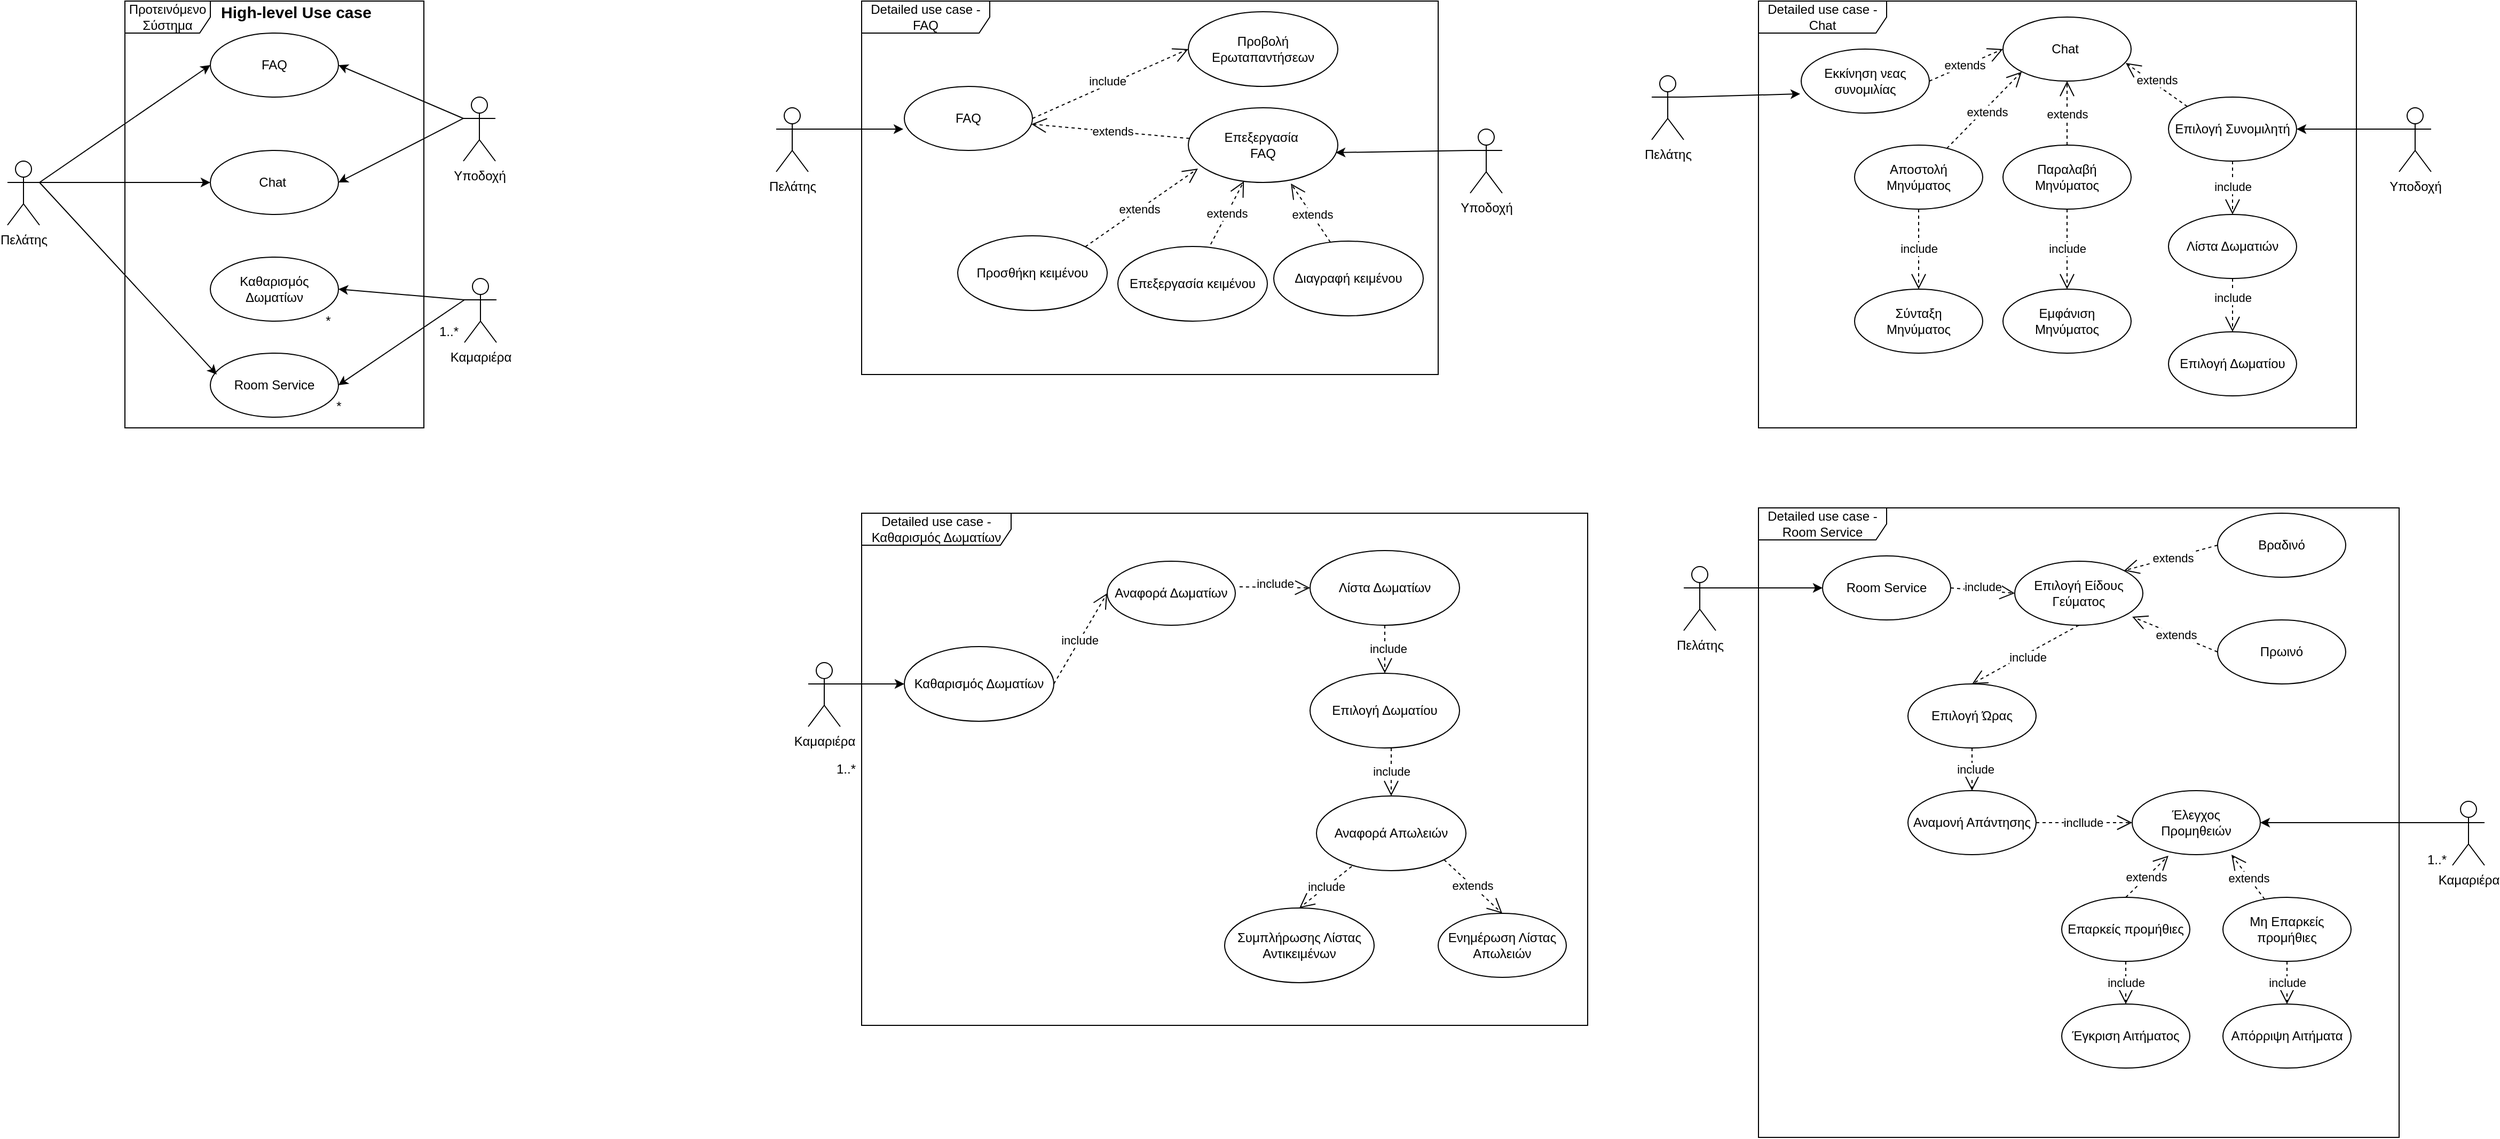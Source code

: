 <mxfile version="16.1.2" type="device"><diagram id="ZFzrKggUyesO4DyCDILH" name="Page-1"><mxGraphModel dx="1422" dy="781" grid="1" gridSize="10" guides="1" tooltips="1" connect="1" arrows="1" fold="1" page="1" pageScale="1" pageWidth="827" pageHeight="1169" math="0" shadow="0"><root><mxCell id="0"/><mxCell id="1" parent="0"/><object label="extends" asdfa="" id="NgHi62kmftQGx0v2t4wl-212"><mxCell style="endArrow=open;endSize=12;dashed=1;html=1;rounded=0;entryX=0.775;entryY=1;entryDx=0;entryDy=0;entryPerimeter=0;" parent="1" source="NgHi62kmftQGx0v2t4wl-213" target="NgHi62kmftQGx0v2t4wl-211" edge="1"><mxGeometry x="-0.032" width="160" relative="1" as="geometry"><mxPoint x="2701.04" y="803.02" as="sourcePoint"/><mxPoint x="2710" y="810" as="targetPoint"/><Array as="points"/><mxPoint as="offset"/></mxGeometry></mxCell></object><mxCell id="NgHi62kmftQGx0v2t4wl-1" value="Πελάτης" style="shape=umlActor;verticalLabelPosition=bottom;verticalAlign=top;html=1;outlineConnect=0;" parent="1" vertex="1"><mxGeometry x="560" y="150" width="30" height="60" as="geometry"/></mxCell><mxCell id="NgHi62kmftQGx0v2t4wl-5" value="Καμαριέρα&lt;span style=&quot;color: rgba(0 , 0 , 0 , 0) ; font-family: monospace ; font-size: 0px&quot;&gt;%3CmxGraphModel%3E%3Croot%3E%3CmxCell%20id%3D%220%22%2F%3E%3CmxCell%20id%3D%221%22%20parent%3D%220%22%2F%3E%3CmxCell%20id%3D%222%22%20value%3D%22%CE%A0%CE%B5%CE%BB%CE%AC%CF%84%CE%B7%CF%82%22%20style%3D%22shape%3DumlActor%3BverticalLabelPosition%3Dbottom%3BverticalAlign%3Dtop%3Bhtml%3D1%3BoutlineConnect%3D0%3B%22%20vertex%3D%221%22%20parent%3D%221%22%3E%3CmxGeometry%20x%3D%22250%22%20y%3D%22100%22%20width%3D%2230%22%20height%3D%2260%22%20as%3D%22geometry%22%2F%3E%3C%2FmxCell%3E%3C%2Froot%3E%3C%2FmxGraphModel%3E&lt;br&gt;&lt;/span&gt;&lt;span style=&quot;color: rgba(0 , 0 , 0 , 0) ; font-family: monospace ; font-size: 0px&quot;&gt;%3CmxGraphModel%3E%3Croot%3E%3CmxCell%20id%3D%220%22%2F%3E%3CmxCell%20id%3D%221%22%20parent%3D%220%22%2F%3E%3CmxCell%20id%3D%222%22%20value%3D%22%CE%A0%CE%B5%CE%BB%CE%AC%CF%84%CE%B7%CF%82%22%20style%3D%22shape%3DumlActor%3BverticalLabelPosition%3Dbottom%3BverticalAlign%3Dtop%3Bhtml%3D1%3BoutlineConnect%3D0%3B%22%20vertex%3D%221%22%20parent%3D%221%22%3E%3CmxGeometry%20x%3D%22250%22%20y%3D%22100%22%20width%3D%2230%22%20height%3D%2260%22%20as%3D%22geometry%22%2F%3E%3C%2FmxCell%3E%3C%2Froot%3E%3C%2FmxGraphModel%3E&lt;/span&gt;" style="shape=umlActor;verticalLabelPosition=bottom;verticalAlign=top;html=1;outlineConnect=0;" parent="1" vertex="1"><mxGeometry x="988" y="260" width="30" height="60" as="geometry"/></mxCell><mxCell id="NgHi62kmftQGx0v2t4wl-6" value="Υποδοχή" style="shape=umlActor;verticalLabelPosition=bottom;verticalAlign=top;html=1;outlineConnect=0;" parent="1" vertex="1"><mxGeometry x="987" y="90" width="30" height="60" as="geometry"/></mxCell><mxCell id="NgHi62kmftQGx0v2t4wl-9" value="FAQ" style="ellipse;whiteSpace=wrap;html=1;" parent="1" vertex="1"><mxGeometry x="750" y="30" width="120" height="60" as="geometry"/></mxCell><mxCell id="NgHi62kmftQGx0v2t4wl-15" value="" style="endArrow=classic;html=1;rounded=0;exitX=1;exitY=0.333;exitDx=0;exitDy=0;exitPerimeter=0;entryX=0;entryY=0.5;entryDx=0;entryDy=0;" parent="1" source="NgHi62kmftQGx0v2t4wl-1" target="NgHi62kmftQGx0v2t4wl-9" edge="1"><mxGeometry width="50" height="50" relative="1" as="geometry"><mxPoint x="830" y="40" as="sourcePoint"/><mxPoint x="610" y="30" as="targetPoint"/></mxGeometry></mxCell><mxCell id="NgHi62kmftQGx0v2t4wl-25" value="Room Service" style="ellipse;whiteSpace=wrap;html=1;" parent="1" vertex="1"><mxGeometry x="750" y="330" width="120" height="60" as="geometry"/></mxCell><mxCell id="NgHi62kmftQGx0v2t4wl-27" value="" style="endArrow=classic;html=1;rounded=0;exitX=1;exitY=0.333;exitDx=0;exitDy=0;exitPerimeter=0;entryX=0.05;entryY=0.333;entryDx=0;entryDy=0;entryPerimeter=0;" parent="1" source="NgHi62kmftQGx0v2t4wl-1" target="NgHi62kmftQGx0v2t4wl-25" edge="1"><mxGeometry width="50" height="50" relative="1" as="geometry"><mxPoint x="830" y="280" as="sourcePoint"/><mxPoint x="610" y="360" as="targetPoint"/></mxGeometry></mxCell><mxCell id="NgHi62kmftQGx0v2t4wl-29" value="" style="endArrow=classic;html=1;rounded=0;exitX=0;exitY=0.333;exitDx=0;exitDy=0;exitPerimeter=0;entryX=1;entryY=0.5;entryDx=0;entryDy=0;" parent="1" source="NgHi62kmftQGx0v2t4wl-6" target="NgHi62kmftQGx0v2t4wl-9" edge="1"><mxGeometry width="50" height="50" relative="1" as="geometry"><mxPoint x="840" y="280" as="sourcePoint"/><mxPoint x="998.04" y="82" as="targetPoint"/></mxGeometry></mxCell><mxCell id="NgHi62kmftQGx0v2t4wl-30" value="Chat&amp;nbsp;" style="ellipse;whiteSpace=wrap;html=1;" parent="1" vertex="1"><mxGeometry x="750" y="140" width="120" height="60" as="geometry"/></mxCell><mxCell id="NgHi62kmftQGx0v2t4wl-31" value="" style="endArrow=classic;html=1;rounded=0;exitX=1;exitY=0.333;exitDx=0;exitDy=0;exitPerimeter=0;entryX=0;entryY=0.5;entryDx=0;entryDy=0;" parent="1" source="NgHi62kmftQGx0v2t4wl-1" target="NgHi62kmftQGx0v2t4wl-30" edge="1"><mxGeometry width="50" height="50" relative="1" as="geometry"><mxPoint x="840" y="280" as="sourcePoint"/><mxPoint x="640" y="210" as="targetPoint"/></mxGeometry></mxCell><mxCell id="NgHi62kmftQGx0v2t4wl-38" value="" style="endArrow=classic;html=1;rounded=0;exitX=0;exitY=0.333;exitDx=0;exitDy=0;exitPerimeter=0;entryX=1;entryY=0.5;entryDx=0;entryDy=0;" parent="1" source="NgHi62kmftQGx0v2t4wl-6" target="NgHi62kmftQGx0v2t4wl-30" edge="1"><mxGeometry width="50" height="50" relative="1" as="geometry"><mxPoint x="1110" y="160" as="sourcePoint"/><mxPoint x="930" y="180" as="targetPoint"/></mxGeometry></mxCell><mxCell id="NgHi62kmftQGx0v2t4wl-43" value="" style="endArrow=classic;html=1;rounded=0;exitX=0;exitY=0.333;exitDx=0;exitDy=0;exitPerimeter=0;entryX=1;entryY=0.5;entryDx=0;entryDy=0;" parent="1" source="NgHi62kmftQGx0v2t4wl-5" target="NgHi62kmftQGx0v2t4wl-25" edge="1"><mxGeometry width="50" height="50" relative="1" as="geometry"><mxPoint x="800" y="260" as="sourcePoint"/><mxPoint x="990" y="360" as="targetPoint"/></mxGeometry></mxCell><mxCell id="NgHi62kmftQGx0v2t4wl-45" value="Καθαρισμός Δωματίων" style="ellipse;whiteSpace=wrap;html=1;" parent="1" vertex="1"><mxGeometry x="750" y="240" width="120" height="60" as="geometry"/></mxCell><mxCell id="NgHi62kmftQGx0v2t4wl-46" value="" style="endArrow=classic;html=1;rounded=0;exitX=0;exitY=0.333;exitDx=0;exitDy=0;exitPerimeter=0;entryX=1;entryY=0.5;entryDx=0;entryDy=0;" parent="1" source="NgHi62kmftQGx0v2t4wl-5" target="NgHi62kmftQGx0v2t4wl-45" edge="1"><mxGeometry width="50" height="50" relative="1" as="geometry"><mxPoint x="800" y="250" as="sourcePoint"/><mxPoint x="850" y="200" as="targetPoint"/></mxGeometry></mxCell><mxCell id="NgHi62kmftQGx0v2t4wl-47" value="Προτεινόμενο Σύστημα" style="shape=umlFrame;whiteSpace=wrap;html=1;width=80;height=30;" parent="1" vertex="1"><mxGeometry x="670" width="280" height="400" as="geometry"/></mxCell><mxCell id="NgHi62kmftQGx0v2t4wl-48" value="Πελάτης" style="shape=umlActor;verticalLabelPosition=bottom;verticalAlign=top;html=1;outlineConnect=0;" parent="1" vertex="1"><mxGeometry x="1280" y="100" width="30" height="60" as="geometry"/></mxCell><mxCell id="NgHi62kmftQGx0v2t4wl-50" value="Υποδοχή" style="shape=umlActor;verticalLabelPosition=bottom;verticalAlign=top;html=1;outlineConnect=0;" parent="1" vertex="1"><mxGeometry x="1930" y="120" width="30" height="60" as="geometry"/></mxCell><mxCell id="NgHi62kmftQGx0v2t4wl-51" value="FAQ" style="ellipse;whiteSpace=wrap;html=1;" parent="1" vertex="1"><mxGeometry x="1400" y="80" width="120" height="60" as="geometry"/></mxCell><mxCell id="NgHi62kmftQGx0v2t4wl-52" value="Επεξεργασία&amp;nbsp;&lt;br&gt;FAQ" style="ellipse;whiteSpace=wrap;html=1;" parent="1" vertex="1"><mxGeometry x="1666" y="100" width="140" height="70" as="geometry"/></mxCell><mxCell id="NgHi62kmftQGx0v2t4wl-53" value="" style="endArrow=classic;html=1;rounded=0;exitX=1;exitY=0.333;exitDx=0;exitDy=0;exitPerimeter=0;entryX=-0.008;entryY=0.667;entryDx=0;entryDy=0;entryPerimeter=0;" parent="1" source="NgHi62kmftQGx0v2t4wl-48" target="NgHi62kmftQGx0v2t4wl-51" edge="1"><mxGeometry width="50" height="50" relative="1" as="geometry"><mxPoint x="1620" y="145" as="sourcePoint"/><mxPoint x="1400" y="135" as="targetPoint"/></mxGeometry></mxCell><mxCell id="NgHi62kmftQGx0v2t4wl-54" value="Προβολή Ερωταπαντήσεων" style="ellipse;whiteSpace=wrap;html=1;" parent="1" vertex="1"><mxGeometry x="1666" y="10" width="140" height="70" as="geometry"/></mxCell><object label="include" asdfa="" id="NgHi62kmftQGx0v2t4wl-55"><mxCell style="endArrow=open;endSize=12;dashed=1;html=1;rounded=0;exitX=1;exitY=0.5;exitDx=0;exitDy=0;entryX=0;entryY=0.5;entryDx=0;entryDy=0;" parent="1" source="NgHi62kmftQGx0v2t4wl-51" target="NgHi62kmftQGx0v2t4wl-54" edge="1"><mxGeometry x="-0.019" y="3" width="160" relative="1" as="geometry"><mxPoint x="1480" y="185" as="sourcePoint"/><mxPoint x="1680" y="285" as="targetPoint"/><Array as="points"/><mxPoint as="offset"/></mxGeometry></mxCell></object><object label="extends" asdfa="" id="NgHi62kmftQGx0v2t4wl-56"><mxCell style="endArrow=open;endSize=12;dashed=1;html=1;rounded=0;" parent="1" source="NgHi62kmftQGx0v2t4wl-52" target="NgHi62kmftQGx0v2t4wl-51" edge="1"><mxGeometry x="-0.032" width="160" relative="1" as="geometry"><mxPoint x="1590" y="345" as="sourcePoint"/><mxPoint x="1590" y="185" as="targetPoint"/><Array as="points"/><mxPoint as="offset"/></mxGeometry></mxCell></object><mxCell id="NgHi62kmftQGx0v2t4wl-59" value="" style="endArrow=classic;html=1;rounded=0;exitX=0;exitY=0.333;exitDx=0;exitDy=0;exitPerimeter=0;entryX=0.986;entryY=0.6;entryDx=0;entryDy=0;entryPerimeter=0;" parent="1" source="NgHi62kmftQGx0v2t4wl-50" target="NgHi62kmftQGx0v2t4wl-52" edge="1"><mxGeometry width="50" height="50" relative="1" as="geometry"><mxPoint x="1630" y="385" as="sourcePoint"/><mxPoint x="1680" y="335" as="targetPoint"/></mxGeometry></mxCell><mxCell id="NgHi62kmftQGx0v2t4wl-70" value="Detailed use case - FAQ" style="shape=umlFrame;whiteSpace=wrap;html=1;width=120;height=30;" parent="1" vertex="1"><mxGeometry x="1360" width="540" height="350" as="geometry"/></mxCell><object label="extends" asdfa="" id="NgHi62kmftQGx0v2t4wl-72"><mxCell style="endArrow=open;endSize=12;dashed=1;html=1;rounded=0;exitX=0.621;exitY=-0.029;exitDx=0;exitDy=0;exitPerimeter=0;" parent="1" source="NgHi62kmftQGx0v2t4wl-75" target="NgHi62kmftQGx0v2t4wl-52" edge="1"><mxGeometry x="-0.032" width="160" relative="1" as="geometry"><mxPoint x="2069.648" y="89.017" as="sourcePoint"/><mxPoint x="1640" y="280" as="targetPoint"/><Array as="points"/><mxPoint as="offset"/></mxGeometry></mxCell></object><object label="extends" asdfa="" id="NgHi62kmftQGx0v2t4wl-73"><mxCell style="endArrow=open;endSize=12;dashed=1;html=1;rounded=0;exitX=0.379;exitY=0.014;exitDx=0;exitDy=0;exitPerimeter=0;entryX=0.686;entryY=1.014;entryDx=0;entryDy=0;entryPerimeter=0;" parent="1" source="NgHi62kmftQGx0v2t4wl-78" target="NgHi62kmftQGx0v2t4wl-52" edge="1"><mxGeometry x="-0.087" width="160" relative="1" as="geometry"><mxPoint x="1690.058" y="173.257" as="sourcePoint"/><mxPoint x="1850" y="200" as="targetPoint"/><Array as="points"/><mxPoint y="-1" as="offset"/></mxGeometry></mxCell></object><object label="extends" asdfa="" id="NgHi62kmftQGx0v2t4wl-74"><mxCell style="endArrow=open;endSize=12;dashed=1;html=1;rounded=0;exitX=1;exitY=0;exitDx=0;exitDy=0;entryX=0.064;entryY=0.814;entryDx=0;entryDy=0;entryPerimeter=0;" parent="1" source="NgHi62kmftQGx0v2t4wl-79" target="NgHi62kmftQGx0v2t4wl-52" edge="1"><mxGeometry x="-0.032" width="160" relative="1" as="geometry"><mxPoint x="1700.058" y="183.257" as="sourcePoint"/><mxPoint x="1590" y="180" as="targetPoint"/><Array as="points"/><mxPoint as="offset"/></mxGeometry></mxCell></object><mxCell id="NgHi62kmftQGx0v2t4wl-75" value="Επεξεργασία κειμένου" style="ellipse;whiteSpace=wrap;html=1;" parent="1" vertex="1"><mxGeometry x="1600" y="230" width="140" height="70" as="geometry"/></mxCell><mxCell id="NgHi62kmftQGx0v2t4wl-78" value="Διαγραφή κειμένου" style="ellipse;whiteSpace=wrap;html=1;" parent="1" vertex="1"><mxGeometry x="1746" y="225" width="140" height="70" as="geometry"/></mxCell><mxCell id="NgHi62kmftQGx0v2t4wl-79" value="Προσθήκη κειμένου" style="ellipse;whiteSpace=wrap;html=1;" parent="1" vertex="1"><mxGeometry x="1450" y="220" width="140" height="70" as="geometry"/></mxCell><mxCell id="NgHi62kmftQGx0v2t4wl-80" value="Πελάτης" style="shape=umlActor;verticalLabelPosition=bottom;verticalAlign=top;html=1;outlineConnect=0;" parent="1" vertex="1"><mxGeometry x="2100" y="70" width="30" height="60" as="geometry"/></mxCell><mxCell id="NgHi62kmftQGx0v2t4wl-81" value="Υποδοχή" style="shape=umlActor;verticalLabelPosition=bottom;verticalAlign=top;html=1;outlineConnect=0;" parent="1" vertex="1"><mxGeometry x="2800" y="100" width="30" height="60" as="geometry"/></mxCell><mxCell id="NgHi62kmftQGx0v2t4wl-84" value="" style="endArrow=classic;html=1;rounded=0;exitX=1;exitY=0.333;exitDx=0;exitDy=0;exitPerimeter=0;entryX=-0.008;entryY=0.7;entryDx=0;entryDy=0;entryPerimeter=0;" parent="1" source="NgHi62kmftQGx0v2t4wl-80" target="NgHi62kmftQGx0v2t4wl-118" edge="1"><mxGeometry width="50" height="50" relative="1" as="geometry"><mxPoint x="2510" y="145" as="sourcePoint"/><mxPoint x="2150" y="280" as="targetPoint"/></mxGeometry></mxCell><mxCell id="NgHi62kmftQGx0v2t4wl-88" value="" style="endArrow=classic;html=1;rounded=0;exitX=0;exitY=0.333;exitDx=0;exitDy=0;exitPerimeter=0;entryX=1;entryY=0.5;entryDx=0;entryDy=0;" parent="1" source="NgHi62kmftQGx0v2t4wl-81" target="NgHi62kmftQGx0v2t4wl-97" edge="1"><mxGeometry width="50" height="50" relative="1" as="geometry"><mxPoint x="2520" y="385" as="sourcePoint"/><mxPoint x="2694.04" y="142" as="targetPoint"/></mxGeometry></mxCell><mxCell id="NgHi62kmftQGx0v2t4wl-89" value="Detailed use case - Chat" style="shape=umlFrame;whiteSpace=wrap;html=1;width=120;height=30;" parent="1" vertex="1"><mxGeometry x="2200" width="560" height="400" as="geometry"/></mxCell><mxCell id="NgHi62kmftQGx0v2t4wl-96" value="Chat&amp;nbsp;" style="ellipse;whiteSpace=wrap;html=1;" parent="1" vertex="1"><mxGeometry x="2429" y="15" width="120" height="60" as="geometry"/></mxCell><mxCell id="NgHi62kmftQGx0v2t4wl-97" value="Επιλογή Συνομιλητή" style="ellipse;whiteSpace=wrap;html=1;" parent="1" vertex="1"><mxGeometry x="2584" y="90" width="120" height="60" as="geometry"/></mxCell><object label="extends" asdfa="" id="NgHi62kmftQGx0v2t4wl-98"><mxCell style="endArrow=open;endSize=12;dashed=1;html=1;rounded=0;exitX=0;exitY=0;exitDx=0;exitDy=0;entryX=0.958;entryY=0.717;entryDx=0;entryDy=0;entryPerimeter=0;" parent="1" source="NgHi62kmftQGx0v2t4wl-97" target="NgHi62kmftQGx0v2t4wl-96" edge="1"><mxGeometry x="0.058" y="-4" width="160" relative="1" as="geometry"><mxPoint x="2584" y="120" as="sourcePoint"/><mxPoint x="2630" y="45" as="targetPoint"/><Array as="points"/><mxPoint as="offset"/></mxGeometry></mxCell></object><mxCell id="NgHi62kmftQGx0v2t4wl-99" value="Παραλαβή Μηνύματος" style="ellipse;whiteSpace=wrap;html=1;" parent="1" vertex="1"><mxGeometry x="2429" y="135" width="120" height="60" as="geometry"/></mxCell><object label="extends" asdfa="" id="NgHi62kmftQGx0v2t4wl-100"><mxCell style="endArrow=open;endSize=12;dashed=1;html=1;rounded=0;exitX=0.5;exitY=0;exitDx=0;exitDy=0;entryX=0.5;entryY=1;entryDx=0;entryDy=0;" parent="1" source="NgHi62kmftQGx0v2t4wl-99" target="NgHi62kmftQGx0v2t4wl-96" edge="1"><mxGeometry x="-0.032" width="160" relative="1" as="geometry"><mxPoint x="2489" y="140" as="sourcePoint"/><mxPoint x="2530" y="100" as="targetPoint"/><Array as="points"/><mxPoint as="offset"/></mxGeometry></mxCell></object><mxCell id="NgHi62kmftQGx0v2t4wl-101" value="Αποστολή&lt;br&gt;Μηνύματος" style="ellipse;whiteSpace=wrap;html=1;" parent="1" vertex="1"><mxGeometry x="2290" y="135" width="120" height="60" as="geometry"/></mxCell><mxCell id="NgHi62kmftQGx0v2t4wl-106" value="Λίστα Δωματιών" style="ellipse;whiteSpace=wrap;html=1;" parent="1" vertex="1"><mxGeometry x="2584" y="200" width="120" height="60" as="geometry"/></mxCell><object label="include" asdfa="" id="NgHi62kmftQGx0v2t4wl-108"><mxCell style="endArrow=open;endSize=12;dashed=1;html=1;rounded=0;entryX=0.5;entryY=0;entryDx=0;entryDy=0;exitX=0.5;exitY=1;exitDx=0;exitDy=0;" parent="1" source="NgHi62kmftQGx0v2t4wl-97" target="NgHi62kmftQGx0v2t4wl-106" edge="1"><mxGeometry x="-0.032" width="160" relative="1" as="geometry"><mxPoint x="2899" y="270" as="sourcePoint"/><mxPoint x="2899" y="200" as="targetPoint"/><Array as="points"/><mxPoint as="offset"/></mxGeometry></mxCell></object><mxCell id="NgHi62kmftQGx0v2t4wl-109" value="Επιλογή Δωματίου" style="ellipse;whiteSpace=wrap;html=1;" parent="1" vertex="1"><mxGeometry x="2584" y="310" width="120" height="60" as="geometry"/></mxCell><object label="include" asdfa="" id="NgHi62kmftQGx0v2t4wl-110"><mxCell style="endArrow=open;endSize=12;dashed=1;html=1;rounded=0;entryX=0.5;entryY=0;entryDx=0;entryDy=0;exitX=0.5;exitY=1;exitDx=0;exitDy=0;" parent="1" source="NgHi62kmftQGx0v2t4wl-106" target="NgHi62kmftQGx0v2t4wl-109" edge="1"><mxGeometry x="-0.286" width="160" relative="1" as="geometry"><mxPoint x="2539" y="320" as="sourcePoint"/><mxPoint x="2701" y="270" as="targetPoint"/><Array as="points"/><mxPoint as="offset"/></mxGeometry></mxCell></object><mxCell id="NgHi62kmftQGx0v2t4wl-113" value="Σύνταξη &lt;br&gt;Μηνύματος" style="ellipse;whiteSpace=wrap;html=1;" parent="1" vertex="1"><mxGeometry x="2290" y="270" width="120" height="60" as="geometry"/></mxCell><object label="include" asdfa="" id="NgHi62kmftQGx0v2t4wl-114"><mxCell style="endArrow=open;endSize=12;dashed=1;html=1;rounded=0;entryX=0.5;entryY=0;entryDx=0;entryDy=0;exitX=0.5;exitY=1;exitDx=0;exitDy=0;" parent="1" source="NgHi62kmftQGx0v2t4wl-101" target="NgHi62kmftQGx0v2t4wl-113" edge="1"><mxGeometry x="-0.032" width="160" relative="1" as="geometry"><mxPoint x="2389" y="300" as="sourcePoint"/><mxPoint x="2359" y="150" as="targetPoint"/><Array as="points"/><mxPoint as="offset"/></mxGeometry></mxCell></object><object label="extends" asdfa="" id="NgHi62kmftQGx0v2t4wl-117"><mxCell style="endArrow=open;endSize=12;dashed=1;html=1;rounded=0;entryX=0;entryY=1;entryDx=0;entryDy=0;" parent="1" source="NgHi62kmftQGx0v2t4wl-101" target="NgHi62kmftQGx0v2t4wl-96" edge="1"><mxGeometry x="0.004" y="-3" width="160" relative="1" as="geometry"><mxPoint x="2329" y="80" as="sourcePoint"/><mxPoint x="2379" y="170" as="targetPoint"/><Array as="points"/><mxPoint as="offset"/></mxGeometry></mxCell></object><mxCell id="NgHi62kmftQGx0v2t4wl-118" value="Εκκίνηση νεας συνομιλίας" style="ellipse;whiteSpace=wrap;html=1;" parent="1" vertex="1"><mxGeometry x="2240" y="45" width="120" height="60" as="geometry"/></mxCell><mxCell id="NgHi62kmftQGx0v2t4wl-121" value="Εμφάνιση &lt;br&gt;Μηνύματος" style="ellipse;whiteSpace=wrap;html=1;" parent="1" vertex="1"><mxGeometry x="2429" y="270" width="120" height="60" as="geometry"/></mxCell><object label="include" asdfa="" id="NgHi62kmftQGx0v2t4wl-122"><mxCell style="endArrow=open;endSize=12;dashed=1;html=1;rounded=0;entryX=0.5;entryY=0;entryDx=0;entryDy=0;exitX=0.5;exitY=1;exitDx=0;exitDy=0;" parent="1" source="NgHi62kmftQGx0v2t4wl-99" target="NgHi62kmftQGx0v2t4wl-121" edge="1"><mxGeometry x="-0.032" width="160" relative="1" as="geometry"><mxPoint x="2479" y="200" as="sourcePoint"/><mxPoint x="2539" y="155" as="targetPoint"/><Array as="points"/><mxPoint as="offset"/></mxGeometry></mxCell></object><object label="extends" asdfa="" id="NgHi62kmftQGx0v2t4wl-123"><mxCell style="endArrow=open;endSize=12;dashed=1;html=1;rounded=0;exitX=1;exitY=0.5;exitDx=0;exitDy=0;entryX=0;entryY=0.5;entryDx=0;entryDy=0;" parent="1" source="NgHi62kmftQGx0v2t4wl-118" target="NgHi62kmftQGx0v2t4wl-96" edge="1"><mxGeometry x="-0.032" width="160" relative="1" as="geometry"><mxPoint x="2359" y="45" as="sourcePoint"/><mxPoint x="2456.574" y="76.213" as="targetPoint"/><Array as="points"/><mxPoint as="offset"/></mxGeometry></mxCell></object><mxCell id="NgHi62kmftQGx0v2t4wl-126" value="Καμαριέρα" style="shape=umlActor;verticalLabelPosition=bottom;verticalAlign=top;html=1;outlineConnect=0;" parent="1" vertex="1"><mxGeometry x="1310" y="620" width="30" height="60" as="geometry"/></mxCell><mxCell id="NgHi62kmftQGx0v2t4wl-128" value="Αναφορά Δωματίων" style="ellipse;whiteSpace=wrap;html=1;" parent="1" vertex="1"><mxGeometry x="1590" y="525" width="120" height="60" as="geometry"/></mxCell><mxCell id="NgHi62kmftQGx0v2t4wl-130" value="" style="endArrow=classic;html=1;rounded=0;exitX=1;exitY=0.333;exitDx=0;exitDy=0;exitPerimeter=0;" parent="1" source="NgHi62kmftQGx0v2t4wl-126" target="NgHi62kmftQGx0v2t4wl-170" edge="1"><mxGeometry width="50" height="50" relative="1" as="geometry"><mxPoint x="1650" y="685" as="sourcePoint"/><mxPoint x="1420" y="660" as="targetPoint"/></mxGeometry></mxCell><mxCell id="NgHi62kmftQGx0v2t4wl-131" value="Λίστα Δωματίων" style="ellipse;whiteSpace=wrap;html=1;" parent="1" vertex="1"><mxGeometry x="1780" y="515" width="140" height="70" as="geometry"/></mxCell><object label="include" asdfa="" id="NgHi62kmftQGx0v2t4wl-132"><mxCell style="endArrow=open;endSize=12;dashed=1;html=1;rounded=0;exitX=1.033;exitY=0.4;exitDx=0;exitDy=0;entryX=0;entryY=0.5;entryDx=0;entryDy=0;exitPerimeter=0;" parent="1" source="NgHi62kmftQGx0v2t4wl-128" target="NgHi62kmftQGx0v2t4wl-131" edge="1"><mxGeometry x="-0.019" y="3" width="160" relative="1" as="geometry"><mxPoint x="1510" y="725" as="sourcePoint"/><mxPoint x="1710" y="825" as="targetPoint"/><Array as="points"/><mxPoint as="offset"/></mxGeometry></mxCell></object><mxCell id="NgHi62kmftQGx0v2t4wl-135" value="Detailed use case - Καθαρισμός Δωματίων" style="shape=umlFrame;whiteSpace=wrap;html=1;width=140;height=30;" parent="1" vertex="1"><mxGeometry x="1360" y="480" width="680" height="480" as="geometry"/></mxCell><mxCell id="NgHi62kmftQGx0v2t4wl-142" value="Πελάτης" style="shape=umlActor;verticalLabelPosition=bottom;verticalAlign=top;html=1;outlineConnect=0;" parent="1" vertex="1"><mxGeometry x="2130" y="530" width="30" height="60" as="geometry"/></mxCell><mxCell id="NgHi62kmftQGx0v2t4wl-144" value="" style="endArrow=classic;html=1;rounded=0;exitX=1;exitY=0.333;exitDx=0;exitDy=0;exitPerimeter=0;entryX=0;entryY=0.5;entryDx=0;entryDy=0;" parent="1" source="NgHi62kmftQGx0v2t4wl-142" target="NgHi62kmftQGx0v2t4wl-182" edge="1"><mxGeometry width="50" height="50" relative="1" as="geometry"><mxPoint x="2700" y="912.5" as="sourcePoint"/><mxPoint x="2289.04" y="802" as="targetPoint"/></mxGeometry></mxCell><mxCell id="NgHi62kmftQGx0v2t4wl-146" value="Detailed use case - Room Service" style="shape=umlFrame;whiteSpace=wrap;html=1;width=120;height=30;" parent="1" vertex="1"><mxGeometry x="2200" y="475" width="600" height="590" as="geometry"/></mxCell><mxCell id="NgHi62kmftQGx0v2t4wl-164" value="Επιλογή Δωματίου" style="ellipse;whiteSpace=wrap;html=1;" parent="1" vertex="1"><mxGeometry x="1780" y="630" width="140" height="70" as="geometry"/></mxCell><object label="include" asdfa="" id="NgHi62kmftQGx0v2t4wl-165"><mxCell style="endArrow=open;endSize=12;dashed=1;html=1;rounded=0;exitX=0.5;exitY=1;exitDx=0;exitDy=0;entryX=0.5;entryY=0;entryDx=0;entryDy=0;" parent="1" source="NgHi62kmftQGx0v2t4wl-131" target="NgHi62kmftQGx0v2t4wl-164" edge="1"><mxGeometry x="-0.019" y="3" width="160" relative="1" as="geometry"><mxPoint x="1840" y="555" as="sourcePoint"/><mxPoint x="1950" y="815" as="targetPoint"/><Array as="points"/><mxPoint as="offset"/></mxGeometry></mxCell></object><object label="include" asdfa="" id="NgHi62kmftQGx0v2t4wl-166"><mxCell style="endArrow=open;endSize=12;dashed=1;html=1;rounded=0;entryX=0.5;entryY=0;entryDx=0;entryDy=0;" parent="1" target="NgHi62kmftQGx0v2t4wl-167" edge="1"><mxGeometry x="-0.032" width="160" relative="1" as="geometry"><mxPoint x="1856" y="700" as="sourcePoint"/><mxPoint x="1770" y="760.98" as="targetPoint"/><Array as="points"/><mxPoint as="offset"/></mxGeometry></mxCell></object><mxCell id="NgHi62kmftQGx0v2t4wl-167" value="Αναφορά Απωλειών" style="ellipse;whiteSpace=wrap;html=1;" parent="1" vertex="1"><mxGeometry x="1786" y="745" width="140" height="70" as="geometry"/></mxCell><object label="include" asdfa="" id="NgHi62kmftQGx0v2t4wl-168"><mxCell style="endArrow=open;endSize=12;dashed=1;html=1;rounded=0;exitX=0.236;exitY=0.943;exitDx=0;exitDy=0;entryX=0.5;entryY=0;entryDx=0;entryDy=0;exitPerimeter=0;" parent="1" source="NgHi62kmftQGx0v2t4wl-167" target="NgHi62kmftQGx0v2t4wl-169" edge="1"><mxGeometry x="-0.032" width="160" relative="1" as="geometry"><mxPoint x="1740" y="700" as="sourcePoint"/><mxPoint x="1920" y="860.98" as="targetPoint"/><Array as="points"/><mxPoint as="offset"/></mxGeometry></mxCell></object><mxCell id="NgHi62kmftQGx0v2t4wl-169" value="Συμπλήρωσης Λίστας Αντικειμένων" style="ellipse;whiteSpace=wrap;html=1;" parent="1" vertex="1"><mxGeometry x="1700" y="850" width="140" height="70" as="geometry"/></mxCell><mxCell id="NgHi62kmftQGx0v2t4wl-170" value="Καθαρισμός Δωματίων" style="ellipse;whiteSpace=wrap;html=1;" parent="1" vertex="1"><mxGeometry x="1400" y="605" width="140" height="70" as="geometry"/></mxCell><object label="include" asdfa="" id="NgHi62kmftQGx0v2t4wl-173"><mxCell style="endArrow=open;endSize=12;dashed=1;html=1;rounded=0;exitX=1;exitY=0.5;exitDx=0;exitDy=0;entryX=0;entryY=0.5;entryDx=0;entryDy=0;" parent="1" source="NgHi62kmftQGx0v2t4wl-170" target="NgHi62kmftQGx0v2t4wl-128" edge="1"><mxGeometry x="-0.032" width="160" relative="1" as="geometry"><mxPoint x="1646" y="680" as="sourcePoint"/><mxPoint x="1760" y="710" as="targetPoint"/><Array as="points"/><mxPoint as="offset"/></mxGeometry></mxCell></object><mxCell id="NgHi62kmftQGx0v2t4wl-176" value="Ενημέρωση Λίστας Απωλειών" style="ellipse;whiteSpace=wrap;html=1;" parent="1" vertex="1"><mxGeometry x="1900" y="855" width="120" height="60" as="geometry"/></mxCell><object label="extends" asdfa="" id="NgHi62kmftQGx0v2t4wl-177"><mxCell style="endArrow=open;endSize=12;dashed=1;html=1;rounded=0;exitX=1;exitY=1;exitDx=0;exitDy=0;entryX=0.5;entryY=0;entryDx=0;entryDy=0;" parent="1" source="NgHi62kmftQGx0v2t4wl-167" target="NgHi62kmftQGx0v2t4wl-176" edge="1"><mxGeometry x="-0.029" width="160" relative="1" as="geometry"><mxPoint x="1940" y="770" as="sourcePoint"/><mxPoint x="2000" y="790" as="targetPoint"/><Array as="points"/><mxPoint as="offset"/></mxGeometry></mxCell></object><mxCell id="NgHi62kmftQGx0v2t4wl-182" value="Room Service" style="ellipse;whiteSpace=wrap;html=1;" parent="1" vertex="1"><mxGeometry x="2260" y="520" width="120" height="60" as="geometry"/></mxCell><object label="extends" asdfa="" id="NgHi62kmftQGx0v2t4wl-184"><mxCell style="endArrow=open;endSize=12;dashed=1;html=1;rounded=0;exitX=0;exitY=0.5;exitDx=0;exitDy=0;entryX=0.917;entryY=0.867;entryDx=0;entryDy=0;entryPerimeter=0;" parent="1" source="NgHi62kmftQGx0v2t4wl-190" target="NgHi62kmftQGx0v2t4wl-191" edge="1"><mxGeometry x="-0.032" width="160" relative="1" as="geometry"><mxPoint x="2541.772" y="770.276" as="sourcePoint"/><mxPoint x="2630" y="555" as="targetPoint"/><Array as="points"/><mxPoint as="offset"/></mxGeometry></mxCell></object><object label="include" asdfa="" id="NgHi62kmftQGx0v2t4wl-188"><mxCell style="endArrow=open;endSize=12;dashed=1;html=1;rounded=0;exitX=1;exitY=0.5;exitDx=0;exitDy=0;entryX=0;entryY=0.5;entryDx=0;entryDy=0;" parent="1" source="NgHi62kmftQGx0v2t4wl-182" target="NgHi62kmftQGx0v2t4wl-191" edge="1"><mxGeometry x="-0.019" y="3" width="160" relative="1" as="geometry"><mxPoint x="2309" y="655" as="sourcePoint"/><mxPoint x="2320" y="640" as="targetPoint"/><Array as="points"/><mxPoint as="offset"/></mxGeometry></mxCell></object><mxCell id="NgHi62kmftQGx0v2t4wl-190" value="Πρωινό" style="ellipse;whiteSpace=wrap;html=1;" parent="1" vertex="1"><mxGeometry x="2630" y="580" width="120" height="60" as="geometry"/></mxCell><mxCell id="NgHi62kmftQGx0v2t4wl-191" value="Επιλογή Είδους&lt;br&gt;Γεύματος" style="ellipse;whiteSpace=wrap;html=1;" parent="1" vertex="1"><mxGeometry x="2440" y="525" width="120" height="60" as="geometry"/></mxCell><object label="extends" asdfa="" id="NgHi62kmftQGx0v2t4wl-192"><mxCell style="endArrow=open;endSize=12;dashed=1;html=1;rounded=0;exitX=0;exitY=0.5;exitDx=0;exitDy=0;entryX=1;entryY=0;entryDx=0;entryDy=0;" parent="1" source="NgHi62kmftQGx0v2t4wl-193" target="NgHi62kmftQGx0v2t4wl-191" edge="1"><mxGeometry x="-0.032" width="160" relative="1" as="geometry"><mxPoint x="2504.144" y="594.066" as="sourcePoint"/><mxPoint x="2590" y="490" as="targetPoint"/><Array as="points"/><mxPoint as="offset"/></mxGeometry></mxCell></object><mxCell id="NgHi62kmftQGx0v2t4wl-193" value="Βραδινό" style="ellipse;whiteSpace=wrap;html=1;" parent="1" vertex="1"><mxGeometry x="2630" y="480" width="120" height="60" as="geometry"/></mxCell><object label="include" asdfa="" id="NgHi62kmftQGx0v2t4wl-195"><mxCell style="endArrow=open;endSize=12;dashed=1;html=1;rounded=0;exitX=0.5;exitY=1;exitDx=0;exitDy=0;entryX=0.5;entryY=0;entryDx=0;entryDy=0;" parent="1" source="NgHi62kmftQGx0v2t4wl-191" target="NgHi62kmftQGx0v2t4wl-196" edge="1"><mxGeometry x="-0.019" y="3" width="160" relative="1" as="geometry"><mxPoint x="2390" y="565" as="sourcePoint"/><mxPoint x="2500" y="680" as="targetPoint"/><Array as="points"/><mxPoint as="offset"/></mxGeometry></mxCell></object><mxCell id="NgHi62kmftQGx0v2t4wl-196" value="Επιλογή Ώρας" style="ellipse;whiteSpace=wrap;html=1;" parent="1" vertex="1"><mxGeometry x="2340" y="640" width="120" height="60" as="geometry"/></mxCell><mxCell id="NgHi62kmftQGx0v2t4wl-197" value="Αναμονή Απάντησης" style="ellipse;whiteSpace=wrap;html=1;" parent="1" vertex="1"><mxGeometry x="2340" y="740" width="120" height="60" as="geometry"/></mxCell><object label="include" asdfa="" id="NgHi62kmftQGx0v2t4wl-200"><mxCell style="endArrow=open;endSize=12;dashed=1;html=1;rounded=0;exitX=0.5;exitY=1;exitDx=0;exitDy=0;entryX=0.5;entryY=0;entryDx=0;entryDy=0;" parent="1" source="NgHi62kmftQGx0v2t4wl-196" target="NgHi62kmftQGx0v2t4wl-197" edge="1"><mxGeometry x="-0.019" y="3" width="160" relative="1" as="geometry"><mxPoint x="2510" y="595" as="sourcePoint"/><mxPoint x="2510" y="655" as="targetPoint"/><Array as="points"/><mxPoint as="offset"/></mxGeometry></mxCell></object><object label="include" asdfa="" id="NgHi62kmftQGx0v2t4wl-203"><mxCell style="endArrow=open;endSize=12;dashed=1;html=1;rounded=0;entryX=0.5;entryY=0;entryDx=0;entryDy=0;exitX=0.5;exitY=1;exitDx=0;exitDy=0;" parent="1" source="NgHi62kmftQGx0v2t4wl-213" target="NgHi62kmftQGx0v2t4wl-204" edge="1"><mxGeometry x="-0.032" width="160" relative="1" as="geometry"><mxPoint x="2716.04" y="929.5" as="sourcePoint"/><mxPoint x="2382.79" y="1193.98" as="targetPoint"/><Array as="points"/><mxPoint as="offset"/></mxGeometry></mxCell></object><mxCell id="NgHi62kmftQGx0v2t4wl-204" value="Απόρριψη Αιτήματα" style="ellipse;whiteSpace=wrap;html=1;" parent="1" vertex="1"><mxGeometry x="2635" y="940" width="120" height="60" as="geometry"/></mxCell><object label="include" asdfa="" id="NgHi62kmftQGx0v2t4wl-205"><mxCell style="endArrow=open;endSize=12;dashed=1;html=1;rounded=0;exitX=0.5;exitY=1;exitDx=0;exitDy=0;entryX=0.5;entryY=0;entryDx=0;entryDy=0;" parent="1" source="NgHi62kmftQGx0v2t4wl-215" target="NgHi62kmftQGx0v2t4wl-206" edge="1"><mxGeometry x="-0.032" width="160" relative="1" as="geometry"><mxPoint x="2669" y="929.5" as="sourcePoint"/><mxPoint x="2502.79" y="1193.98" as="targetPoint"/><Array as="points"/><mxPoint as="offset"/></mxGeometry></mxCell></object><mxCell id="NgHi62kmftQGx0v2t4wl-206" value="Έγκριση Αιτήματος" style="ellipse;whiteSpace=wrap;html=1;" parent="1" vertex="1"><mxGeometry x="2484" y="940" width="120" height="60" as="geometry"/></mxCell><mxCell id="NgHi62kmftQGx0v2t4wl-207" value="Καμαριέρα&lt;span style=&quot;color: rgba(0 , 0 , 0 , 0) ; font-family: monospace ; font-size: 0px&quot;&gt;%3CmxGraphModel%3E%3Croot%3E%3CmxCell%20id%3D%220%22%2F%3E%3CmxCell%20id%3D%221%22%20parent%3D%220%22%2F%3E%3CmxCell%20id%3D%222%22%20value%3D%22%CE%A0%CE%B5%CE%BB%CE%AC%CF%84%CE%B7%CF%82%22%20style%3D%22shape%3DumlActor%3BverticalLabelPosition%3Dbottom%3BverticalAlign%3Dtop%3Bhtml%3D1%3BoutlineConnect%3D0%3B%22%20vertex%3D%221%22%20parent%3D%221%22%3E%3CmxGeometry%20x%3D%22250%22%20y%3D%22100%22%20width%3D%2230%22%20height%3D%2260%22%20as%3D%22geometry%22%2F%3E%3C%2FmxCell%3E%3C%2Froot%3E%3C%2FmxGraphModel%3E&lt;br&gt;&lt;/span&gt;&lt;span style=&quot;color: rgba(0 , 0 , 0 , 0) ; font-family: monospace ; font-size: 0px&quot;&gt;%3CmxGraphModel%3E%3Croot%3E%3CmxCell%20id%3D%220%22%2F%3E%3CmxCell%20id%3D%221%22%20parent%3D%220%22%2F%3E%3CmxCell%20id%3D%222%22%20value%3D%22%CE%A0%CE%B5%CE%BB%CE%AC%CF%84%CE%B7%CF%82%22%20style%3D%22shape%3DumlActor%3BverticalLabelPosition%3Dbottom%3BverticalAlign%3Dtop%3Bhtml%3D1%3BoutlineConnect%3D0%3B%22%20vertex%3D%221%22%20parent%3D%221%22%3E%3CmxGeometry%20x%3D%22250%22%20y%3D%22100%22%20width%3D%2230%22%20height%3D%2260%22%20as%3D%22geometry%22%2F%3E%3C%2FmxCell%3E%3C%2Froot%3E%3C%2FmxGraphModel%3E&lt;/span&gt;" style="shape=umlActor;verticalLabelPosition=bottom;verticalAlign=top;html=1;outlineConnect=0;" parent="1" vertex="1"><mxGeometry x="2850" y="750" width="30" height="60" as="geometry"/></mxCell><mxCell id="NgHi62kmftQGx0v2t4wl-209" value="" style="endArrow=classic;html=1;rounded=0;exitX=0;exitY=0.333;exitDx=0;exitDy=0;exitPerimeter=0;entryX=1;entryY=0.5;entryDx=0;entryDy=0;" parent="1" source="NgHi62kmftQGx0v2t4wl-207" target="NgHi62kmftQGx0v2t4wl-211" edge="1"><mxGeometry width="50" height="50" relative="1" as="geometry"><mxPoint x="2645" y="670" as="sourcePoint"/><mxPoint x="2860" y="790" as="targetPoint"/></mxGeometry></mxCell><mxCell id="NgHi62kmftQGx0v2t4wl-211" value="Έλεγχος &lt;br&gt;Προμηθειών" style="ellipse;whiteSpace=wrap;html=1;" parent="1" vertex="1"><mxGeometry x="2550" y="740" width="120" height="60" as="geometry"/></mxCell><mxCell id="NgHi62kmftQGx0v2t4wl-213" value="Μη Επαρκείς προμήθιες" style="ellipse;whiteSpace=wrap;html=1;" parent="1" vertex="1"><mxGeometry x="2635" y="840" width="120" height="60" as="geometry"/></mxCell><object label="extends" asdfa="" id="NgHi62kmftQGx0v2t4wl-214"><mxCell style="endArrow=open;endSize=12;dashed=1;html=1;rounded=0;entryX=0.283;entryY=1.017;entryDx=0;entryDy=0;entryPerimeter=0;exitX=0.5;exitY=0;exitDx=0;exitDy=0;" parent="1" source="NgHi62kmftQGx0v2t4wl-215" target="NgHi62kmftQGx0v2t4wl-211" edge="1"><mxGeometry x="-0.032" width="160" relative="1" as="geometry"><mxPoint x="2530" y="800" as="sourcePoint"/><mxPoint x="2487.79" y="1067.5" as="targetPoint"/><Array as="points"/><mxPoint as="offset"/></mxGeometry></mxCell></object><mxCell id="NgHi62kmftQGx0v2t4wl-215" value="Επαρκείς προμήθιες" style="ellipse;whiteSpace=wrap;html=1;" parent="1" vertex="1"><mxGeometry x="2484" y="840" width="120" height="60" as="geometry"/></mxCell><object label="incllude" asdfa="" id="NgHi62kmftQGx0v2t4wl-216"><mxCell style="endArrow=open;endSize=12;dashed=1;html=1;rounded=0;exitX=1;exitY=0.5;exitDx=0;exitDy=0;entryX=0;entryY=0.5;entryDx=0;entryDy=0;" parent="1" source="NgHi62kmftQGx0v2t4wl-197" target="NgHi62kmftQGx0v2t4wl-211" edge="1"><mxGeometry x="-0.032" width="160" relative="1" as="geometry"><mxPoint x="2536.04" y="813.02" as="sourcePoint"/><mxPoint x="2530" y="690" as="targetPoint"/><Array as="points"/><mxPoint as="offset"/></mxGeometry></mxCell></object><mxCell id="0p-QObmTlVkQ7b4gvCMh-3" value="1..*" style="text;html=1;align=center;verticalAlign=middle;resizable=0;points=[];autosize=1;strokeColor=none;fillColor=none;" parent="1" vertex="1"><mxGeometry x="958" y="300" width="30" height="20" as="geometry"/></mxCell><mxCell id="0p-QObmTlVkQ7b4gvCMh-4" value="*" style="text;html=1;align=center;verticalAlign=middle;resizable=0;points=[];autosize=1;strokeColor=none;fillColor=none;" parent="1" vertex="1"><mxGeometry x="860" y="370" width="20" height="20" as="geometry"/></mxCell><mxCell id="0p-QObmTlVkQ7b4gvCMh-5" value="*" style="text;html=1;align=center;verticalAlign=middle;resizable=0;points=[];autosize=1;strokeColor=none;fillColor=none;" parent="1" vertex="1"><mxGeometry x="850" y="290" width="20" height="20" as="geometry"/></mxCell><mxCell id="0p-QObmTlVkQ7b4gvCMh-6" value="1..*" style="text;html=1;align=center;verticalAlign=middle;resizable=0;points=[];autosize=1;strokeColor=none;fillColor=none;" parent="1" vertex="1"><mxGeometry x="1330" y="710" width="30" height="20" as="geometry"/></mxCell><mxCell id="0p-QObmTlVkQ7b4gvCMh-8" value="1..*" style="text;html=1;align=center;verticalAlign=middle;resizable=0;points=[];autosize=1;strokeColor=none;fillColor=none;" parent="1" vertex="1"><mxGeometry x="2820" y="795" width="30" height="20" as="geometry"/></mxCell><mxCell id="86ep2oJdIa2z1RcjD5ET-1" value="&lt;span&gt;&lt;font style=&quot;font-size: 15px&quot;&gt;&lt;b&gt;High-level Use case&lt;/b&gt;&lt;/font&gt;&lt;/span&gt;" style="text;html=1;align=center;verticalAlign=middle;resizable=0;points=[];autosize=1;strokeColor=none;fillColor=none;" vertex="1" parent="1"><mxGeometry x="750" width="160" height="20" as="geometry"/></mxCell></root></mxGraphModel></diagram></mxfile>